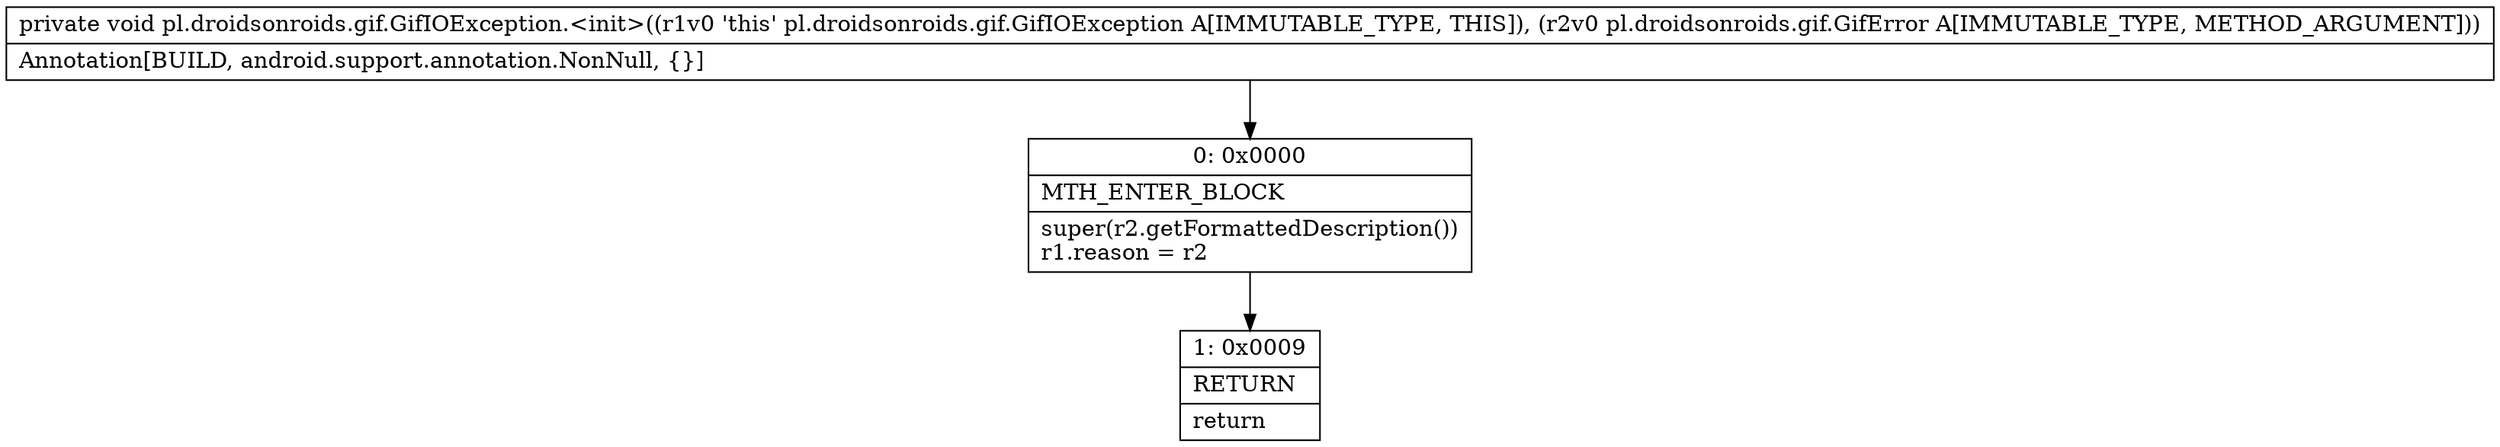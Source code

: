 digraph "CFG forpl.droidsonroids.gif.GifIOException.\<init\>(Lpl\/droidsonroids\/gif\/GifError;)V" {
Node_0 [shape=record,label="{0\:\ 0x0000|MTH_ENTER_BLOCK\l|super(r2.getFormattedDescription())\lr1.reason = r2\l}"];
Node_1 [shape=record,label="{1\:\ 0x0009|RETURN\l|return\l}"];
MethodNode[shape=record,label="{private void pl.droidsonroids.gif.GifIOException.\<init\>((r1v0 'this' pl.droidsonroids.gif.GifIOException A[IMMUTABLE_TYPE, THIS]), (r2v0 pl.droidsonroids.gif.GifError A[IMMUTABLE_TYPE, METHOD_ARGUMENT]))  | Annotation[BUILD, android.support.annotation.NonNull, \{\}]\l}"];
MethodNode -> Node_0;
Node_0 -> Node_1;
}

